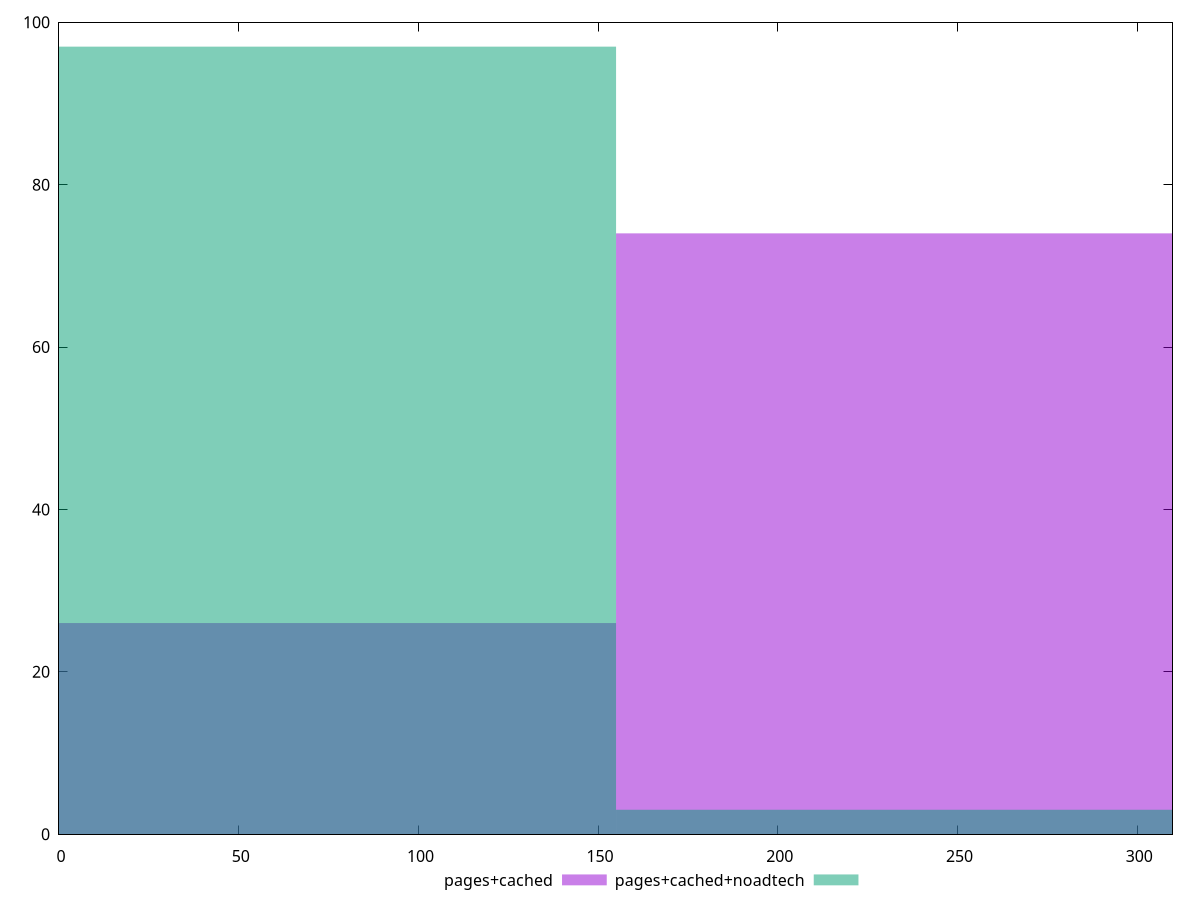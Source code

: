 reset

$pagesCached <<EOF
310.01026840130385 74
0 26
EOF

$pagesCachedNoadtech <<EOF
0 97
310.01026840130385 3
EOF

set key outside below
set boxwidth 310.01026840130385
set xrange [0:309.836]
set yrange [0:100]
set trange [0:100]
set style fill transparent solid 0.5 noborder
set terminal svg size 640, 500 enhanced background rgb 'white'
set output "report_00026_2021-02-22T21:38:55.199Z/uses-rel-preconnect/comparison/histogram/1_vs_2.svg"

plot $pagesCached title "pages+cached" with boxes, \
     $pagesCachedNoadtech title "pages+cached+noadtech" with boxes

reset
